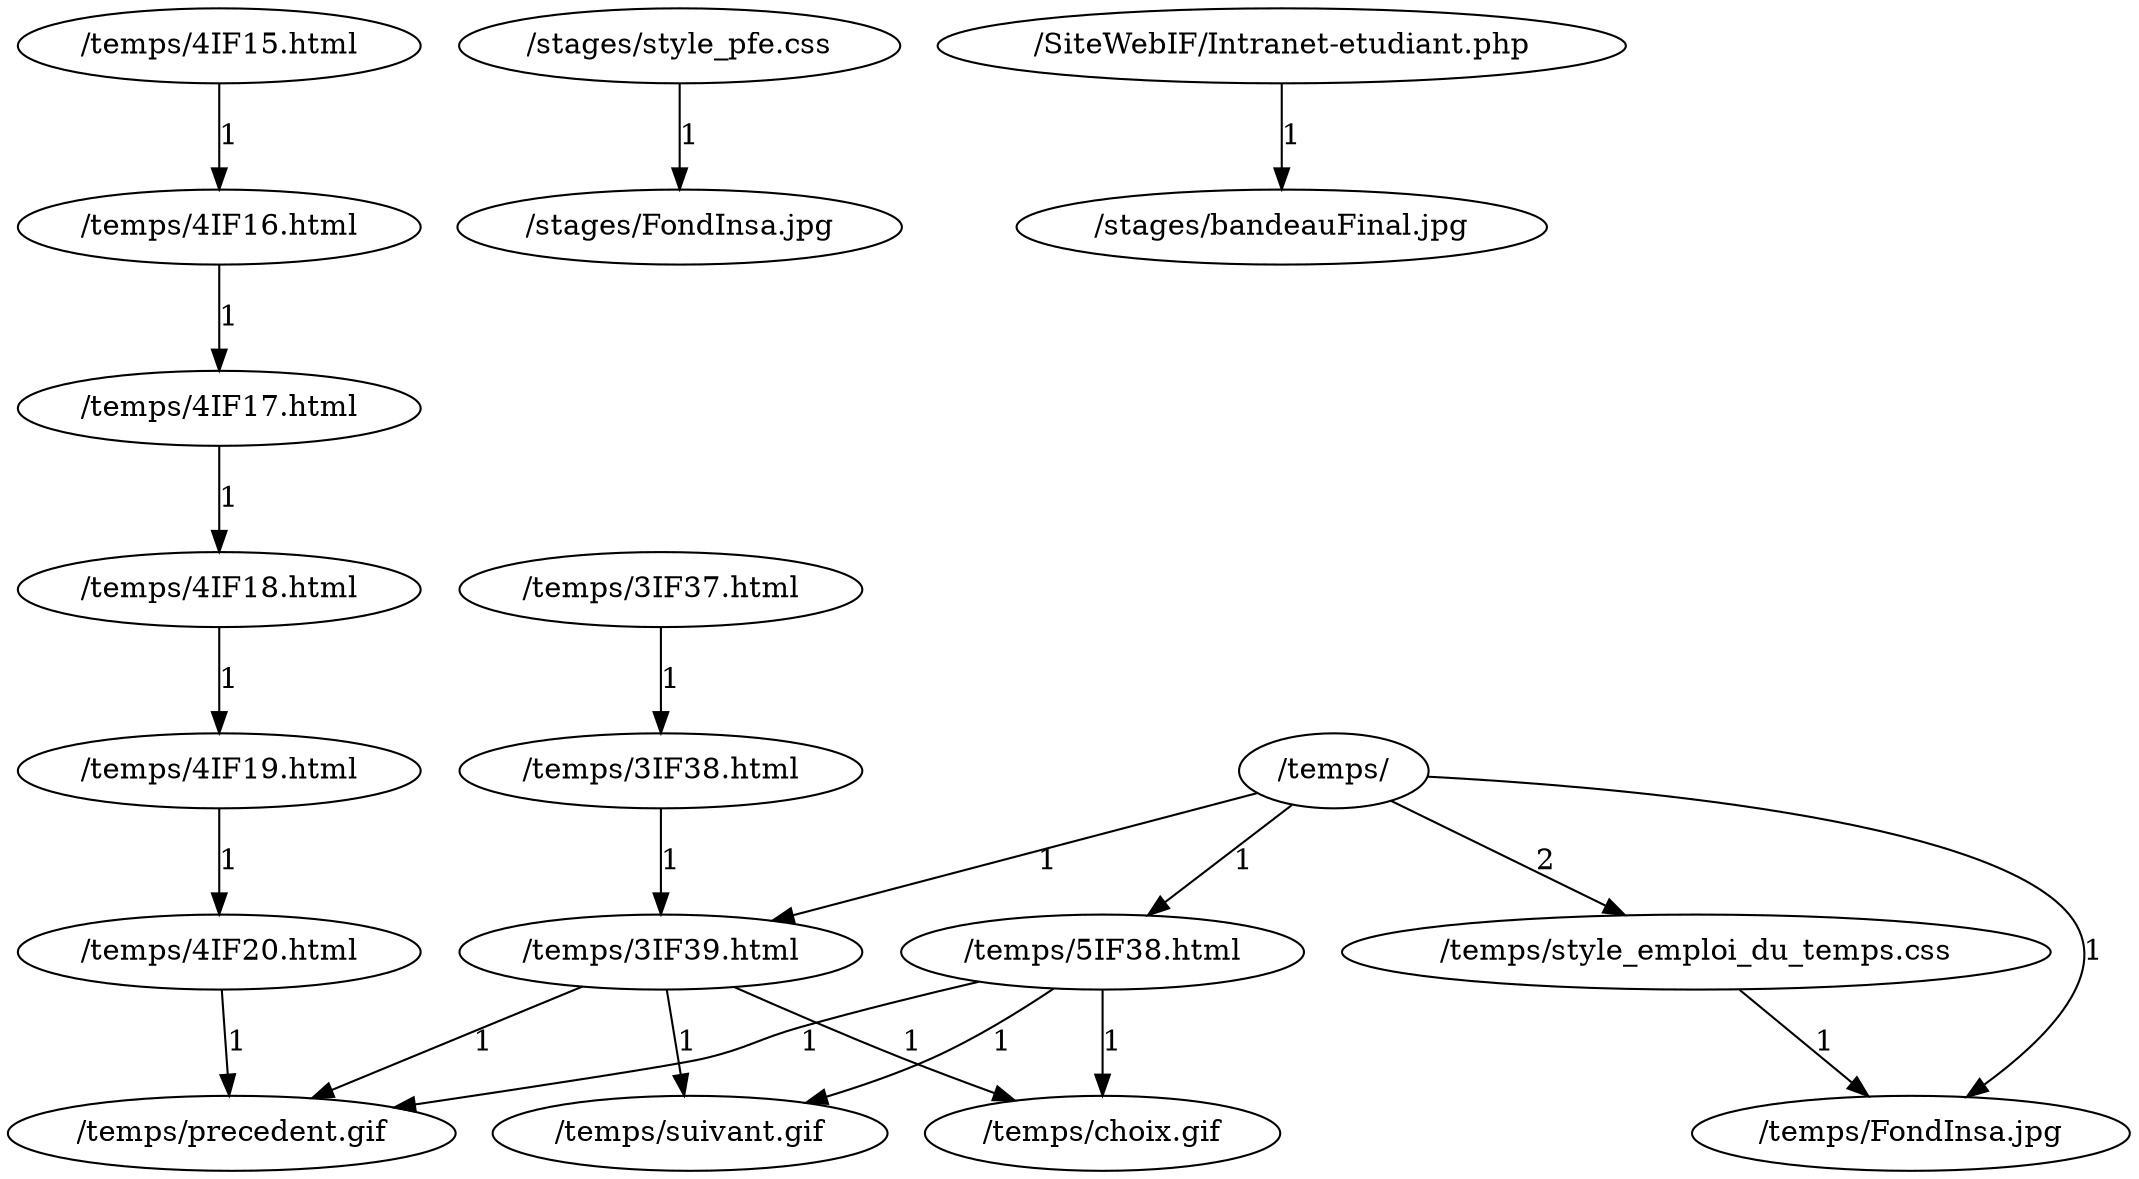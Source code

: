 digraph {
	"/temps/4IF15.html";
	"/temps/4IF16.html";
	"/temps/4IF17.html";
	"/temps/4IF18.html";
	"/temps/4IF19.html";
	"/temps/4IF20.html";
	"/temps/precedent.gif";
	"/temps/choix.gif";
	"/temps/suivant.gif";
	"/stages/FondInsa.jpg";
	"/stages/style_pfe.css";
	"/temps/FondInsa.jpg";
	"/temps/style_emploi_du_temps.css"; 
	"/temps/3IF39.html";
	"/temps/5IF38.html";
	"/temps/";
	"/SiteWebIF/Intranet-etudiant.php";
	"/stages/bandeauFinal.jpg";
	"/temps/4IF15.html" -> "/temps/4IF16.html" [label="1"];
	"/temps/4IF16.html" -> "/temps/4IF17.html" [label="1"];
	"/temps/4IF17.html" -> "/temps/4IF18.html" [label="1"];
	"/temps/4IF18.html" -> "/temps/4IF19.html" [label="1"];
	"/temps/4IF19.html" -> "/temps/4IF20.html" [label="1"];
	"/temps/4IF20.html" -> "/temps/precedent.gif" [label="1"];
	"/temps/3IF38.html" -> "/temps/3IF39.html" [label="1"];
	"/temps/3IF39.html" -> "/temps/precedent.gif" [label="1"];
	"/temps/3IF39.html" -> "/temps/choix.gif" [label="1"];
	"/temps/3IF39.html" -> "/temps/suivant.gif" [label="1"];
	"/temps/5IF38.html" -> "/temps/precedent.gif" [label="1"];
	"/temps/5IF38.html" -> "/temps/choix.gif" [label="1"];
	"/temps/5IF38.html" -> "/temps/suivant.gif" [label="1"];
	"/temps/style_emploi_du_temps.css" -> "/temps/FondInsa.jpg" [label="1"];
	"/temps/3IF37.html" -> "/temps/3IF38.html" [label="1"];
	"/stages/style_pfe.css" -> "/stages/FondInsa.jpg" [label="1"];
	"/temps/" -> "/temps/style_emploi_du_temps.css" [label="2"];
	"/temps/" -> "/temps/FondInsa.jpg" [label="1"];
	"/temps/" -> "/temps/5IF38.html" [label="1"];
	"/temps/" -> "/temps/3IF39.html" [label="1"];
	"/SiteWebIF/Intranet-etudiant.php" -> "/stages/bandeauFinal.jpg" [label="1"];
	
	
	
}

